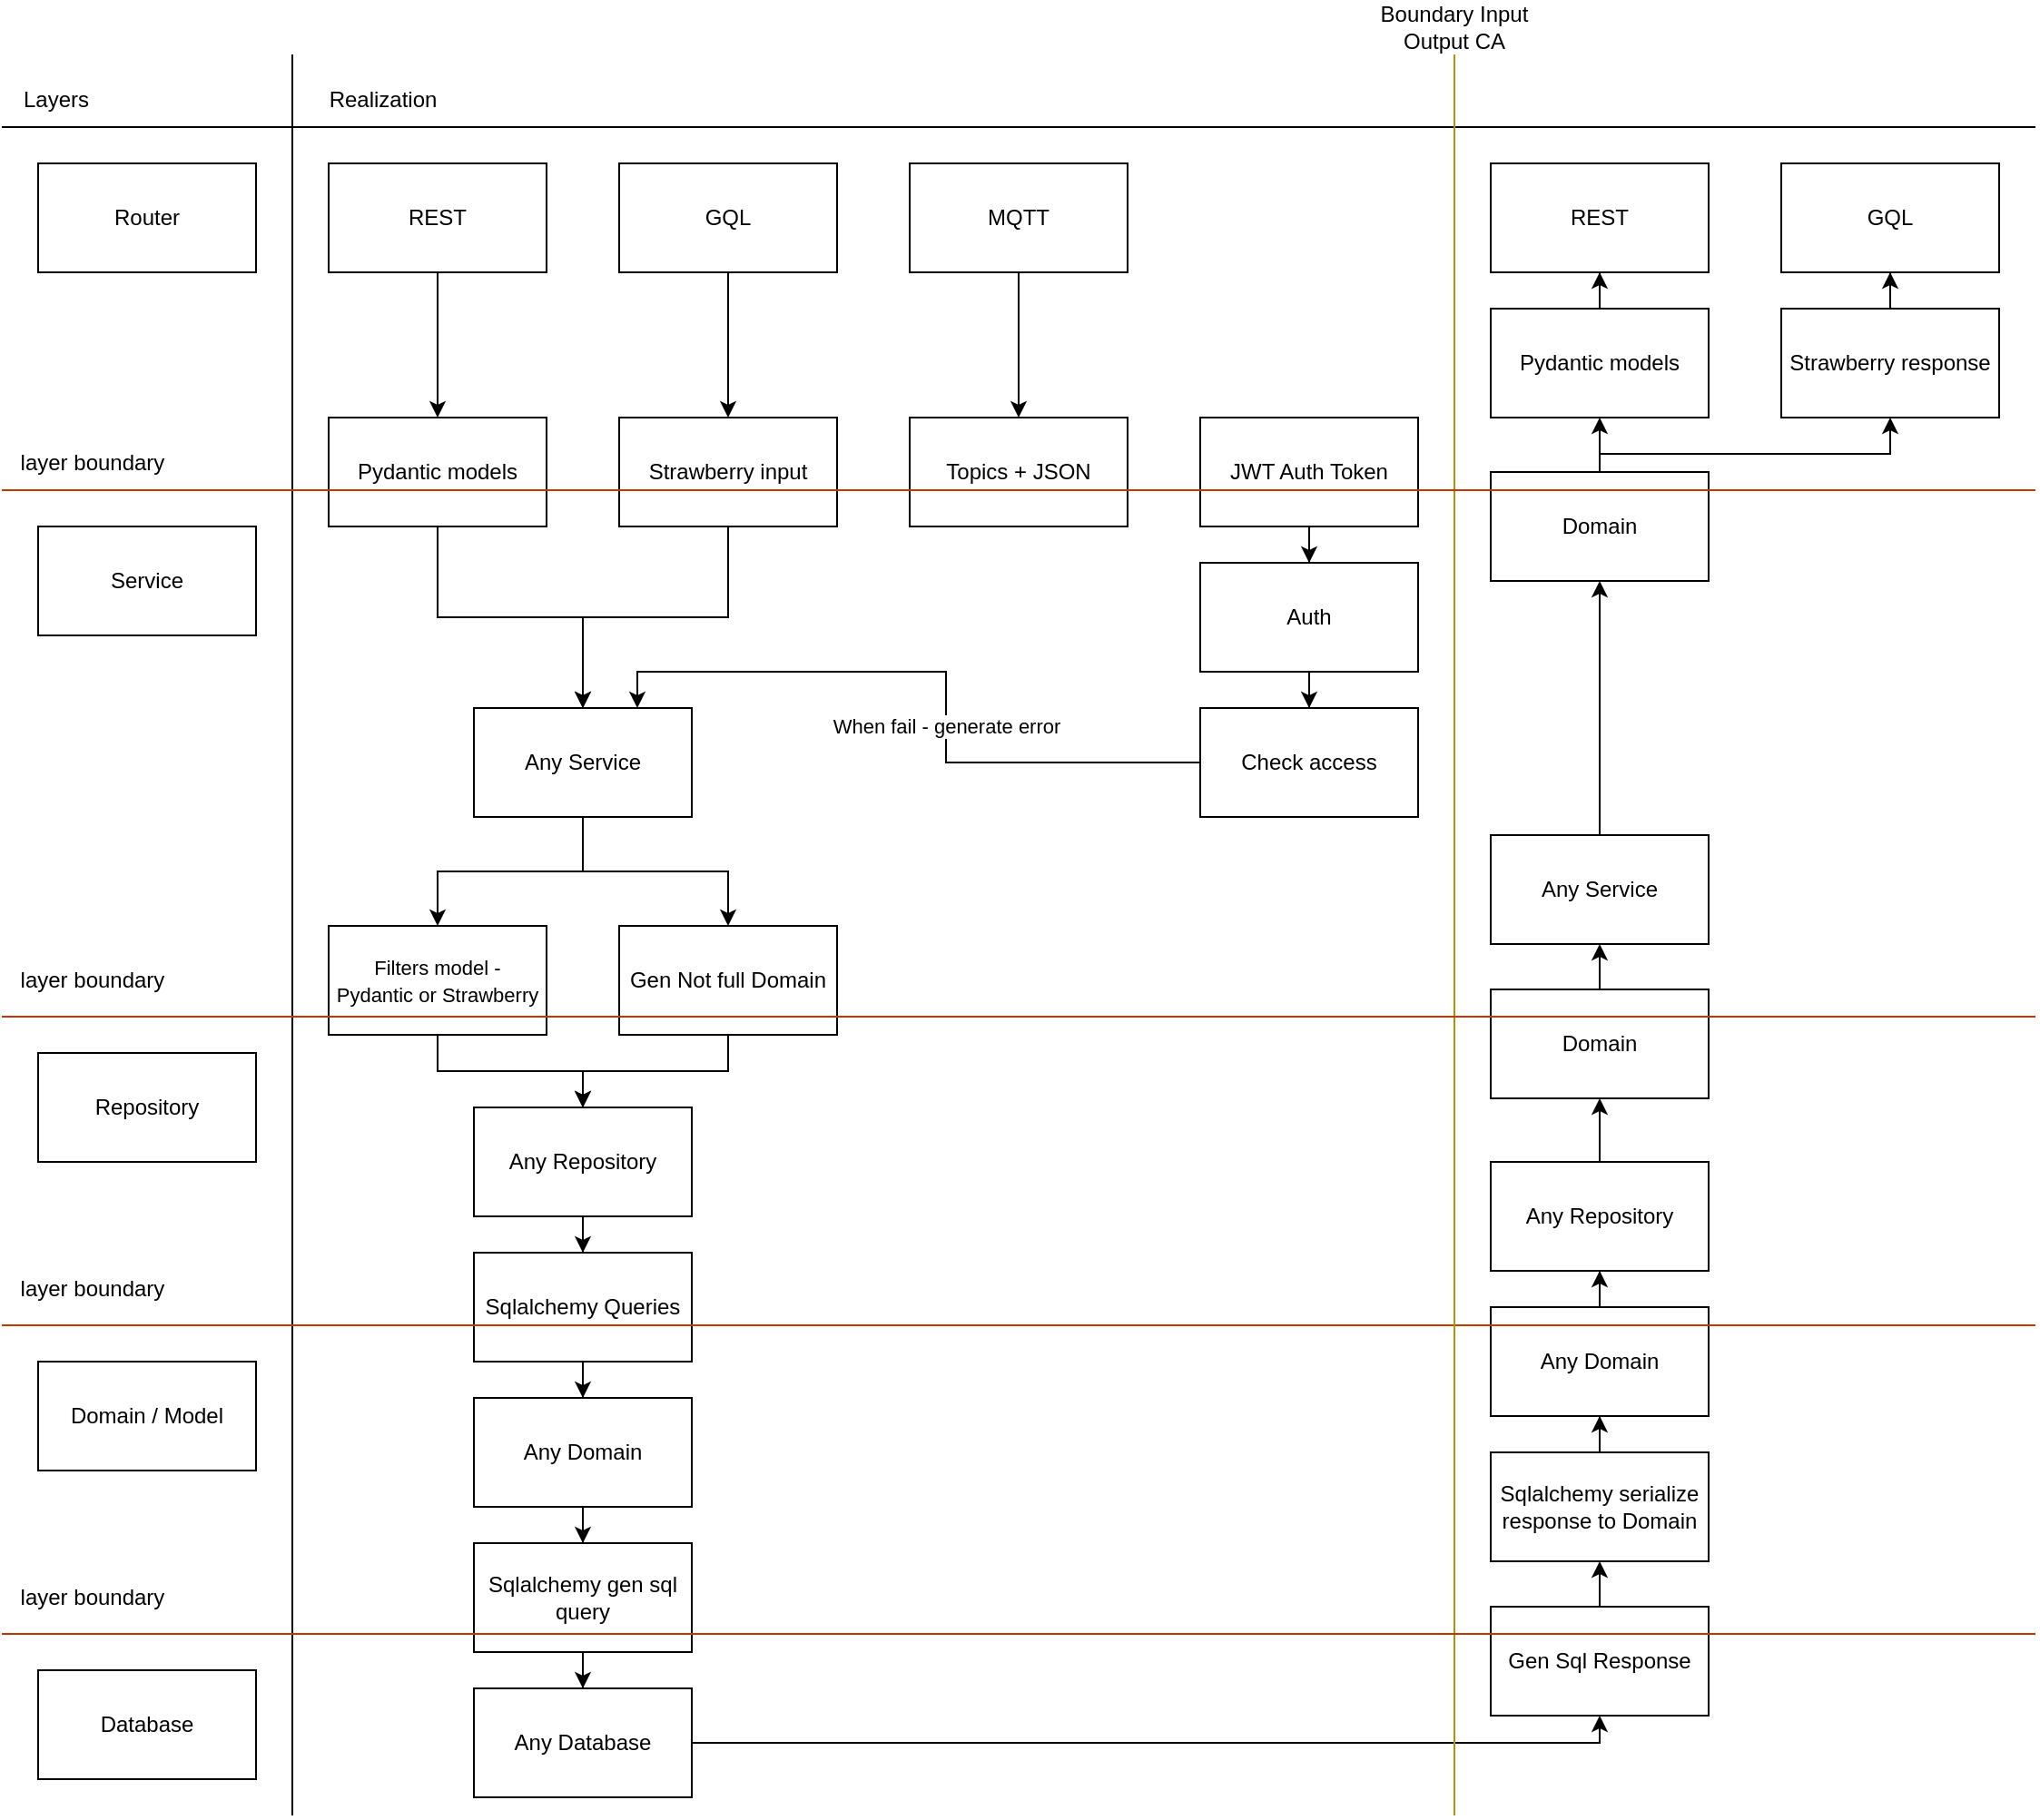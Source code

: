 <mxfile version="24.0.4" type="device">
  <diagram name="Page-1" id="TNX2I5jaefrdZezBdB8_">
    <mxGraphModel dx="1185" dy="724" grid="1" gridSize="10" guides="1" tooltips="1" connect="1" arrows="1" fold="1" page="1" pageScale="1" pageWidth="850" pageHeight="1100" math="0" shadow="0">
      <root>
        <mxCell id="0" />
        <mxCell id="1" parent="0" />
        <mxCell id="pzr3KvnOTl1eqgeA8TS8-88" style="edgeStyle=orthogonalEdgeStyle;rounded=0;orthogonalLoop=1;jettySize=auto;html=1;entryX=0.5;entryY=1;entryDx=0;entryDy=0;" parent="1" source="pzr3KvnOTl1eqgeA8TS8-85" target="pzr3KvnOTl1eqgeA8TS8-87" edge="1">
          <mxGeometry relative="1" as="geometry" />
        </mxCell>
        <mxCell id="pzr3KvnOTl1eqgeA8TS8-85" value="Domain" style="rounded=0;whiteSpace=wrap;html=1;" parent="1" vertex="1">
          <mxGeometry x="840" y="575" width="120" height="60" as="geometry" />
        </mxCell>
        <mxCell id="pzr3KvnOTl1eqgeA8TS8-84" style="edgeStyle=orthogonalEdgeStyle;rounded=0;orthogonalLoop=1;jettySize=auto;html=1;entryX=0.5;entryY=1;entryDx=0;entryDy=0;" parent="1" source="pzr3KvnOTl1eqgeA8TS8-78" target="pzr3KvnOTl1eqgeA8TS8-83" edge="1">
          <mxGeometry relative="1" as="geometry" />
        </mxCell>
        <mxCell id="pzr3KvnOTl1eqgeA8TS8-78" value="Any Domain" style="rounded=0;whiteSpace=wrap;html=1;" parent="1" vertex="1">
          <mxGeometry x="840" y="750" width="120" height="60" as="geometry" />
        </mxCell>
        <mxCell id="pzr3KvnOTl1eqgeA8TS8-1" value="Router" style="rounded=0;whiteSpace=wrap;html=1;" parent="1" vertex="1">
          <mxGeometry x="40" y="120" width="120" height="60" as="geometry" />
        </mxCell>
        <mxCell id="pzr3KvnOTl1eqgeA8TS8-2" value="Service" style="rounded=0;whiteSpace=wrap;html=1;" parent="1" vertex="1">
          <mxGeometry x="40" y="320" width="120" height="60" as="geometry" />
        </mxCell>
        <mxCell id="pzr3KvnOTl1eqgeA8TS8-3" value="Repository" style="rounded=0;whiteSpace=wrap;html=1;" parent="1" vertex="1">
          <mxGeometry x="40" y="610" width="120" height="60" as="geometry" />
        </mxCell>
        <mxCell id="pzr3KvnOTl1eqgeA8TS8-4" value="Domain / Model" style="rounded=0;whiteSpace=wrap;html=1;" parent="1" vertex="1">
          <mxGeometry x="40" y="780" width="120" height="60" as="geometry" />
        </mxCell>
        <mxCell id="pzr3KvnOTl1eqgeA8TS8-5" value="Database" style="rounded=0;whiteSpace=wrap;html=1;" parent="1" vertex="1">
          <mxGeometry x="40" y="950" width="120" height="60" as="geometry" />
        </mxCell>
        <mxCell id="pzr3KvnOTl1eqgeA8TS8-19" style="edgeStyle=orthogonalEdgeStyle;rounded=0;orthogonalLoop=1;jettySize=auto;html=1;entryX=0.5;entryY=0;entryDx=0;entryDy=0;" parent="1" source="pzr3KvnOTl1eqgeA8TS8-6" target="pzr3KvnOTl1eqgeA8TS8-8" edge="1">
          <mxGeometry relative="1" as="geometry" />
        </mxCell>
        <mxCell id="pzr3KvnOTl1eqgeA8TS8-6" value="REST" style="rounded=0;whiteSpace=wrap;html=1;" parent="1" vertex="1">
          <mxGeometry x="200" y="120" width="120" height="60" as="geometry" />
        </mxCell>
        <mxCell id="pzr3KvnOTl1eqgeA8TS8-20" style="edgeStyle=orthogonalEdgeStyle;rounded=0;orthogonalLoop=1;jettySize=auto;html=1;entryX=0.5;entryY=0;entryDx=0;entryDy=0;" parent="1" source="pzr3KvnOTl1eqgeA8TS8-7" target="pzr3KvnOTl1eqgeA8TS8-10" edge="1">
          <mxGeometry relative="1" as="geometry" />
        </mxCell>
        <mxCell id="pzr3KvnOTl1eqgeA8TS8-7" value="GQL" style="rounded=0;whiteSpace=wrap;html=1;" parent="1" vertex="1">
          <mxGeometry x="360" y="120" width="120" height="60" as="geometry" />
        </mxCell>
        <mxCell id="9CDml5k6_upd1ljEfVtV-1" style="edgeStyle=orthogonalEdgeStyle;rounded=0;orthogonalLoop=1;jettySize=auto;html=1;" edge="1" parent="1" source="pzr3KvnOTl1eqgeA8TS8-8" target="pzr3KvnOTl1eqgeA8TS8-9">
          <mxGeometry relative="1" as="geometry" />
        </mxCell>
        <mxCell id="pzr3KvnOTl1eqgeA8TS8-8" value="Pydantic models" style="rounded=0;whiteSpace=wrap;html=1;" parent="1" vertex="1">
          <mxGeometry x="200" y="260" width="120" height="60" as="geometry" />
        </mxCell>
        <mxCell id="pzr3KvnOTl1eqgeA8TS8-48" style="edgeStyle=orthogonalEdgeStyle;rounded=0;orthogonalLoop=1;jettySize=auto;html=1;" parent="1" source="pzr3KvnOTl1eqgeA8TS8-9" target="pzr3KvnOTl1eqgeA8TS8-47" edge="1">
          <mxGeometry relative="1" as="geometry" />
        </mxCell>
        <mxCell id="pzr3KvnOTl1eqgeA8TS8-51" style="edgeStyle=orthogonalEdgeStyle;rounded=0;orthogonalLoop=1;jettySize=auto;html=1;" parent="1" source="pzr3KvnOTl1eqgeA8TS8-9" target="pzr3KvnOTl1eqgeA8TS8-50" edge="1">
          <mxGeometry relative="1" as="geometry" />
        </mxCell>
        <mxCell id="pzr3KvnOTl1eqgeA8TS8-9" value="Any Service" style="rounded=0;whiteSpace=wrap;html=1;" parent="1" vertex="1">
          <mxGeometry x="280" y="420" width="120" height="60" as="geometry" />
        </mxCell>
        <mxCell id="9CDml5k6_upd1ljEfVtV-2" style="edgeStyle=orthogonalEdgeStyle;rounded=0;orthogonalLoop=1;jettySize=auto;html=1;entryX=0.5;entryY=0;entryDx=0;entryDy=0;" edge="1" parent="1" source="pzr3KvnOTl1eqgeA8TS8-10" target="pzr3KvnOTl1eqgeA8TS8-9">
          <mxGeometry relative="1" as="geometry" />
        </mxCell>
        <mxCell id="pzr3KvnOTl1eqgeA8TS8-10" value="Strawberry input" style="rounded=0;whiteSpace=wrap;html=1;" parent="1" vertex="1">
          <mxGeometry x="360" y="260" width="120" height="60" as="geometry" />
        </mxCell>
        <mxCell id="pzr3KvnOTl1eqgeA8TS8-12" value="Layers" style="text;html=1;align=center;verticalAlign=middle;whiteSpace=wrap;rounded=0;" parent="1" vertex="1">
          <mxGeometry x="20" y="70" width="60" height="30" as="geometry" />
        </mxCell>
        <mxCell id="pzr3KvnOTl1eqgeA8TS8-13" value="Realization" style="text;html=1;align=center;verticalAlign=middle;whiteSpace=wrap;rounded=0;" parent="1" vertex="1">
          <mxGeometry x="200" y="70" width="60" height="30" as="geometry" />
        </mxCell>
        <mxCell id="pzr3KvnOTl1eqgeA8TS8-21" style="edgeStyle=orthogonalEdgeStyle;rounded=0;orthogonalLoop=1;jettySize=auto;html=1;entryX=0.5;entryY=0;entryDx=0;entryDy=0;" parent="1" source="pzr3KvnOTl1eqgeA8TS8-15" target="pzr3KvnOTl1eqgeA8TS8-16" edge="1">
          <mxGeometry relative="1" as="geometry" />
        </mxCell>
        <mxCell id="pzr3KvnOTl1eqgeA8TS8-15" value="MQTT" style="rounded=0;whiteSpace=wrap;html=1;" parent="1" vertex="1">
          <mxGeometry x="520" y="120" width="120" height="60" as="geometry" />
        </mxCell>
        <mxCell id="pzr3KvnOTl1eqgeA8TS8-16" value="Topics + JSON" style="rounded=0;whiteSpace=wrap;html=1;" parent="1" vertex="1">
          <mxGeometry x="520" y="260" width="120" height="60" as="geometry" />
        </mxCell>
        <mxCell id="pzr3KvnOTl1eqgeA8TS8-18" value="layer boundary" style="text;html=1;align=center;verticalAlign=middle;whiteSpace=wrap;rounded=0;" parent="1" vertex="1">
          <mxGeometry x="20" y="280" width="100" height="10" as="geometry" />
        </mxCell>
        <mxCell id="pzr3KvnOTl1eqgeA8TS8-101" style="edgeStyle=orthogonalEdgeStyle;rounded=0;orthogonalLoop=1;jettySize=auto;html=1;entryX=0.5;entryY=0;entryDx=0;entryDy=0;" parent="1" source="pzr3KvnOTl1eqgeA8TS8-26" target="pzr3KvnOTl1eqgeA8TS8-40" edge="1">
          <mxGeometry relative="1" as="geometry" />
        </mxCell>
        <mxCell id="pzr3KvnOTl1eqgeA8TS8-26" value="JWT Auth Token" style="rounded=0;whiteSpace=wrap;html=1;" parent="1" vertex="1">
          <mxGeometry x="680" y="260" width="120" height="60" as="geometry" />
        </mxCell>
        <mxCell id="pzr3KvnOTl1eqgeA8TS8-34" value="" style="endArrow=none;html=1;rounded=0;" parent="1" edge="1">
          <mxGeometry width="50" height="50" relative="1" as="geometry">
            <mxPoint x="180" y="60" as="sourcePoint" />
            <mxPoint x="180" y="1030" as="targetPoint" />
          </mxGeometry>
        </mxCell>
        <mxCell id="pzr3KvnOTl1eqgeA8TS8-35" value="" style="endArrow=none;html=1;rounded=0;" parent="1" edge="1">
          <mxGeometry width="50" height="50" relative="1" as="geometry">
            <mxPoint x="20" y="100" as="sourcePoint" />
            <mxPoint x="1140" y="100" as="targetPoint" />
          </mxGeometry>
        </mxCell>
        <mxCell id="pzr3KvnOTl1eqgeA8TS8-44" style="edgeStyle=orthogonalEdgeStyle;rounded=0;orthogonalLoop=1;jettySize=auto;html=1;entryX=0.5;entryY=0;entryDx=0;entryDy=0;" parent="1" source="pzr3KvnOTl1eqgeA8TS8-40" target="pzr3KvnOTl1eqgeA8TS8-41" edge="1">
          <mxGeometry relative="1" as="geometry" />
        </mxCell>
        <mxCell id="pzr3KvnOTl1eqgeA8TS8-40" value="Auth" style="rounded=0;whiteSpace=wrap;html=1;" parent="1" vertex="1">
          <mxGeometry x="680" y="340" width="120" height="60" as="geometry" />
        </mxCell>
        <mxCell id="pzr3KvnOTl1eqgeA8TS8-45" style="edgeStyle=orthogonalEdgeStyle;rounded=0;orthogonalLoop=1;jettySize=auto;html=1;entryX=0.75;entryY=0;entryDx=0;entryDy=0;" parent="1" source="pzr3KvnOTl1eqgeA8TS8-41" target="pzr3KvnOTl1eqgeA8TS8-9" edge="1">
          <mxGeometry relative="1" as="geometry" />
        </mxCell>
        <mxCell id="pzr3KvnOTl1eqgeA8TS8-46" value="When fail - generate error" style="edgeLabel;html=1;align=center;verticalAlign=middle;resizable=0;points=[];" parent="pzr3KvnOTl1eqgeA8TS8-45" vertex="1" connectable="0">
          <mxGeometry x="0.127" y="-1" relative="1" as="geometry">
            <mxPoint x="24" y="31" as="offset" />
          </mxGeometry>
        </mxCell>
        <mxCell id="pzr3KvnOTl1eqgeA8TS8-41" value="Check access" style="rounded=0;whiteSpace=wrap;html=1;" parent="1" vertex="1">
          <mxGeometry x="680" y="420" width="120" height="60" as="geometry" />
        </mxCell>
        <mxCell id="pzr3KvnOTl1eqgeA8TS8-55" style="edgeStyle=orthogonalEdgeStyle;rounded=0;orthogonalLoop=1;jettySize=auto;html=1;" parent="1" source="pzr3KvnOTl1eqgeA8TS8-47" target="pzr3KvnOTl1eqgeA8TS8-54" edge="1">
          <mxGeometry relative="1" as="geometry" />
        </mxCell>
        <mxCell id="pzr3KvnOTl1eqgeA8TS8-47" value="&lt;font style=&quot;font-size: 11px;&quot;&gt;Filters model -&lt;br&gt;Pydantic or Strawberry&lt;/font&gt;" style="rounded=0;whiteSpace=wrap;html=1;" parent="1" vertex="1">
          <mxGeometry x="200" y="540" width="120" height="60" as="geometry" />
        </mxCell>
        <mxCell id="pzr3KvnOTl1eqgeA8TS8-56" style="edgeStyle=orthogonalEdgeStyle;rounded=0;orthogonalLoop=1;jettySize=auto;html=1;" parent="1" source="pzr3KvnOTl1eqgeA8TS8-50" target="pzr3KvnOTl1eqgeA8TS8-54" edge="1">
          <mxGeometry relative="1" as="geometry" />
        </mxCell>
        <mxCell id="pzr3KvnOTl1eqgeA8TS8-50" value="Gen Not full Domain" style="rounded=0;whiteSpace=wrap;html=1;" parent="1" vertex="1">
          <mxGeometry x="360" y="540" width="120" height="60" as="geometry" />
        </mxCell>
        <mxCell id="pzr3KvnOTl1eqgeA8TS8-60" style="edgeStyle=orthogonalEdgeStyle;rounded=0;orthogonalLoop=1;jettySize=auto;html=1;entryX=0.5;entryY=0;entryDx=0;entryDy=0;" parent="1" source="pzr3KvnOTl1eqgeA8TS8-54" target="pzr3KvnOTl1eqgeA8TS8-59" edge="1">
          <mxGeometry relative="1" as="geometry" />
        </mxCell>
        <mxCell id="pzr3KvnOTl1eqgeA8TS8-54" value="Any Repository" style="rounded=0;whiteSpace=wrap;html=1;" parent="1" vertex="1">
          <mxGeometry x="280" y="640" width="120" height="60" as="geometry" />
        </mxCell>
        <mxCell id="pzr3KvnOTl1eqgeA8TS8-57" value="layer boundary" style="text;html=1;align=center;verticalAlign=middle;whiteSpace=wrap;rounded=0;" parent="1" vertex="1">
          <mxGeometry x="20" y="565" width="100" height="10" as="geometry" />
        </mxCell>
        <mxCell id="pzr3KvnOTl1eqgeA8TS8-64" style="edgeStyle=orthogonalEdgeStyle;rounded=0;orthogonalLoop=1;jettySize=auto;html=1;entryX=0.5;entryY=0;entryDx=0;entryDy=0;" parent="1" source="pzr3KvnOTl1eqgeA8TS8-58" target="pzr3KvnOTl1eqgeA8TS8-63" edge="1">
          <mxGeometry relative="1" as="geometry" />
        </mxCell>
        <mxCell id="pzr3KvnOTl1eqgeA8TS8-58" value="Any Domain" style="rounded=0;whiteSpace=wrap;html=1;" parent="1" vertex="1">
          <mxGeometry x="280" y="800" width="120" height="60" as="geometry" />
        </mxCell>
        <mxCell id="pzr3KvnOTl1eqgeA8TS8-71" style="edgeStyle=orthogonalEdgeStyle;rounded=0;orthogonalLoop=1;jettySize=auto;html=1;entryX=0.5;entryY=0;entryDx=0;entryDy=0;" parent="1" source="pzr3KvnOTl1eqgeA8TS8-59" target="pzr3KvnOTl1eqgeA8TS8-58" edge="1">
          <mxGeometry relative="1" as="geometry" />
        </mxCell>
        <mxCell id="pzr3KvnOTl1eqgeA8TS8-59" value="Sqlalchemy Queries" style="rounded=0;whiteSpace=wrap;html=1;" parent="1" vertex="1">
          <mxGeometry x="280" y="720" width="120" height="60" as="geometry" />
        </mxCell>
        <mxCell id="pzr3KvnOTl1eqgeA8TS8-61" value="" style="endArrow=none;html=1;rounded=0;fillColor=#fa6800;strokeColor=#C73500;" parent="1" edge="1">
          <mxGeometry width="50" height="50" relative="1" as="geometry">
            <mxPoint x="20" y="760" as="sourcePoint" />
            <mxPoint x="1140" y="760" as="targetPoint" />
          </mxGeometry>
        </mxCell>
        <mxCell id="pzr3KvnOTl1eqgeA8TS8-62" value="layer boundary" style="text;html=1;align=center;verticalAlign=middle;whiteSpace=wrap;rounded=0;" parent="1" vertex="1">
          <mxGeometry x="20" y="735" width="100" height="10" as="geometry" />
        </mxCell>
        <mxCell id="pzr3KvnOTl1eqgeA8TS8-73" style="edgeStyle=orthogonalEdgeStyle;rounded=0;orthogonalLoop=1;jettySize=auto;html=1;entryX=0.5;entryY=0;entryDx=0;entryDy=0;" parent="1" source="pzr3KvnOTl1eqgeA8TS8-63" target="pzr3KvnOTl1eqgeA8TS8-69" edge="1">
          <mxGeometry relative="1" as="geometry" />
        </mxCell>
        <mxCell id="pzr3KvnOTl1eqgeA8TS8-63" value="Sqlalchemy gen sql query" style="rounded=0;whiteSpace=wrap;html=1;" parent="1" vertex="1">
          <mxGeometry x="280" y="880" width="120" height="60" as="geometry" />
        </mxCell>
        <mxCell id="pzr3KvnOTl1eqgeA8TS8-67" value="layer boundary" style="text;html=1;align=center;verticalAlign=middle;whiteSpace=wrap;rounded=0;" parent="1" vertex="1">
          <mxGeometry x="20" y="905" width="100" height="10" as="geometry" />
        </mxCell>
        <mxCell id="pzr3KvnOTl1eqgeA8TS8-89" style="edgeStyle=orthogonalEdgeStyle;rounded=0;orthogonalLoop=1;jettySize=auto;html=1;entryX=0.5;entryY=1;entryDx=0;entryDy=0;" parent="1" source="pzr3KvnOTl1eqgeA8TS8-69" target="pzr3KvnOTl1eqgeA8TS8-74" edge="1">
          <mxGeometry relative="1" as="geometry">
            <Array as="points">
              <mxPoint x="900" y="990" />
            </Array>
          </mxGeometry>
        </mxCell>
        <mxCell id="pzr3KvnOTl1eqgeA8TS8-69" value="Any Database" style="rounded=0;whiteSpace=wrap;html=1;" parent="1" vertex="1">
          <mxGeometry x="280" y="960" width="120" height="60" as="geometry" />
        </mxCell>
        <mxCell id="pzr3KvnOTl1eqgeA8TS8-80" style="edgeStyle=orthogonalEdgeStyle;rounded=0;orthogonalLoop=1;jettySize=auto;html=1;entryX=0.5;entryY=1;entryDx=0;entryDy=0;" parent="1" source="pzr3KvnOTl1eqgeA8TS8-74" target="pzr3KvnOTl1eqgeA8TS8-79" edge="1">
          <mxGeometry relative="1" as="geometry" />
        </mxCell>
        <mxCell id="pzr3KvnOTl1eqgeA8TS8-74" value="Gen Sql Response" style="rounded=0;whiteSpace=wrap;html=1;" parent="1" vertex="1">
          <mxGeometry x="840" y="915" width="120" height="60" as="geometry" />
        </mxCell>
        <mxCell id="pzr3KvnOTl1eqgeA8TS8-76" value="" style="endArrow=none;html=1;rounded=0;fillColor=#e3c800;strokeColor=#B09500;" parent="1" edge="1">
          <mxGeometry width="50" height="50" relative="1" as="geometry">
            <mxPoint x="820" y="60" as="sourcePoint" />
            <mxPoint x="820" y="1030" as="targetPoint" />
          </mxGeometry>
        </mxCell>
        <mxCell id="pzr3KvnOTl1eqgeA8TS8-77" value="Boundary Input Output CA" style="text;html=1;align=center;verticalAlign=middle;whiteSpace=wrap;rounded=0;" parent="1" vertex="1">
          <mxGeometry x="760" y="30" width="120" height="30" as="geometry" />
        </mxCell>
        <mxCell id="pzr3KvnOTl1eqgeA8TS8-66" value="" style="endArrow=none;html=1;rounded=0;fillColor=#fa6800;strokeColor=#C73500;" parent="1" edge="1">
          <mxGeometry width="50" height="50" relative="1" as="geometry">
            <mxPoint x="20" y="930" as="sourcePoint" />
            <mxPoint x="1140" y="930" as="targetPoint" />
          </mxGeometry>
        </mxCell>
        <mxCell id="pzr3KvnOTl1eqgeA8TS8-81" style="edgeStyle=orthogonalEdgeStyle;rounded=0;orthogonalLoop=1;jettySize=auto;html=1;entryX=0.5;entryY=1;entryDx=0;entryDy=0;" parent="1" source="pzr3KvnOTl1eqgeA8TS8-79" target="pzr3KvnOTl1eqgeA8TS8-78" edge="1">
          <mxGeometry relative="1" as="geometry" />
        </mxCell>
        <mxCell id="pzr3KvnOTl1eqgeA8TS8-79" value="Sqlalchemy serialize response to Domain" style="rounded=0;whiteSpace=wrap;html=1;" parent="1" vertex="1">
          <mxGeometry x="840" y="830" width="120" height="60" as="geometry" />
        </mxCell>
        <mxCell id="pzr3KvnOTl1eqgeA8TS8-86" style="edgeStyle=orthogonalEdgeStyle;rounded=0;orthogonalLoop=1;jettySize=auto;html=1;entryX=0.5;entryY=1;entryDx=0;entryDy=0;" parent="1" source="pzr3KvnOTl1eqgeA8TS8-83" target="pzr3KvnOTl1eqgeA8TS8-85" edge="1">
          <mxGeometry relative="1" as="geometry" />
        </mxCell>
        <mxCell id="pzr3KvnOTl1eqgeA8TS8-83" value="Any Repository" style="rounded=0;whiteSpace=wrap;html=1;" parent="1" vertex="1">
          <mxGeometry x="840" y="670" width="120" height="60" as="geometry" />
        </mxCell>
        <mxCell id="pzr3KvnOTl1eqgeA8TS8-52" value="" style="endArrow=none;html=1;rounded=0;fillColor=#fa6800;strokeColor=#C73500;" parent="1" edge="1">
          <mxGeometry width="50" height="50" relative="1" as="geometry">
            <mxPoint x="20" y="590" as="sourcePoint" />
            <mxPoint x="1140" y="590" as="targetPoint" />
          </mxGeometry>
        </mxCell>
        <mxCell id="pzr3KvnOTl1eqgeA8TS8-96" style="edgeStyle=orthogonalEdgeStyle;rounded=0;orthogonalLoop=1;jettySize=auto;html=1;entryX=0.5;entryY=1;entryDx=0;entryDy=0;" parent="1" source="pzr3KvnOTl1eqgeA8TS8-87" target="pzr3KvnOTl1eqgeA8TS8-90" edge="1">
          <mxGeometry relative="1" as="geometry" />
        </mxCell>
        <mxCell id="pzr3KvnOTl1eqgeA8TS8-87" value="Any Service" style="rounded=0;whiteSpace=wrap;html=1;" parent="1" vertex="1">
          <mxGeometry x="840" y="490" width="120" height="60" as="geometry" />
        </mxCell>
        <mxCell id="pzr3KvnOTl1eqgeA8TS8-97" style="edgeStyle=orthogonalEdgeStyle;rounded=0;orthogonalLoop=1;jettySize=auto;html=1;entryX=0.5;entryY=1;entryDx=0;entryDy=0;" parent="1" source="pzr3KvnOTl1eqgeA8TS8-90" target="pzr3KvnOTl1eqgeA8TS8-94" edge="1">
          <mxGeometry relative="1" as="geometry" />
        </mxCell>
        <mxCell id="pzr3KvnOTl1eqgeA8TS8-98" style="edgeStyle=orthogonalEdgeStyle;rounded=0;orthogonalLoop=1;jettySize=auto;html=1;" parent="1" source="pzr3KvnOTl1eqgeA8TS8-90" target="pzr3KvnOTl1eqgeA8TS8-95" edge="1">
          <mxGeometry relative="1" as="geometry">
            <Array as="points">
              <mxPoint x="900" y="280" />
              <mxPoint x="1060" y="280" />
            </Array>
          </mxGeometry>
        </mxCell>
        <mxCell id="pzr3KvnOTl1eqgeA8TS8-90" value="Domain" style="rounded=0;whiteSpace=wrap;html=1;" parent="1" vertex="1">
          <mxGeometry x="840" y="290" width="120" height="60" as="geometry" />
        </mxCell>
        <mxCell id="pzr3KvnOTl1eqgeA8TS8-17" value="" style="endArrow=none;html=1;rounded=0;fillColor=#fa6800;strokeColor=#C73500;" parent="1" edge="1">
          <mxGeometry width="50" height="50" relative="1" as="geometry">
            <mxPoint x="20" y="300" as="sourcePoint" />
            <mxPoint x="1140" y="300" as="targetPoint" />
          </mxGeometry>
        </mxCell>
        <mxCell id="pzr3KvnOTl1eqgeA8TS8-92" value="REST" style="rounded=0;whiteSpace=wrap;html=1;" parent="1" vertex="1">
          <mxGeometry x="840" y="120" width="120" height="60" as="geometry" />
        </mxCell>
        <mxCell id="pzr3KvnOTl1eqgeA8TS8-93" value="GQL" style="rounded=0;whiteSpace=wrap;html=1;" parent="1" vertex="1">
          <mxGeometry x="1000" y="120" width="120" height="60" as="geometry" />
        </mxCell>
        <mxCell id="pzr3KvnOTl1eqgeA8TS8-99" style="edgeStyle=orthogonalEdgeStyle;rounded=0;orthogonalLoop=1;jettySize=auto;html=1;entryX=0.5;entryY=1;entryDx=0;entryDy=0;" parent="1" source="pzr3KvnOTl1eqgeA8TS8-94" target="pzr3KvnOTl1eqgeA8TS8-92" edge="1">
          <mxGeometry relative="1" as="geometry" />
        </mxCell>
        <mxCell id="pzr3KvnOTl1eqgeA8TS8-94" value="Pydantic models" style="rounded=0;whiteSpace=wrap;html=1;" parent="1" vertex="1">
          <mxGeometry x="840" y="200" width="120" height="60" as="geometry" />
        </mxCell>
        <mxCell id="pzr3KvnOTl1eqgeA8TS8-100" style="edgeStyle=orthogonalEdgeStyle;rounded=0;orthogonalLoop=1;jettySize=auto;html=1;" parent="1" source="pzr3KvnOTl1eqgeA8TS8-95" target="pzr3KvnOTl1eqgeA8TS8-93" edge="1">
          <mxGeometry relative="1" as="geometry" />
        </mxCell>
        <mxCell id="pzr3KvnOTl1eqgeA8TS8-95" value="Strawberry response" style="rounded=0;whiteSpace=wrap;html=1;" parent="1" vertex="1">
          <mxGeometry x="1000" y="200" width="120" height="60" as="geometry" />
        </mxCell>
      </root>
    </mxGraphModel>
  </diagram>
</mxfile>
